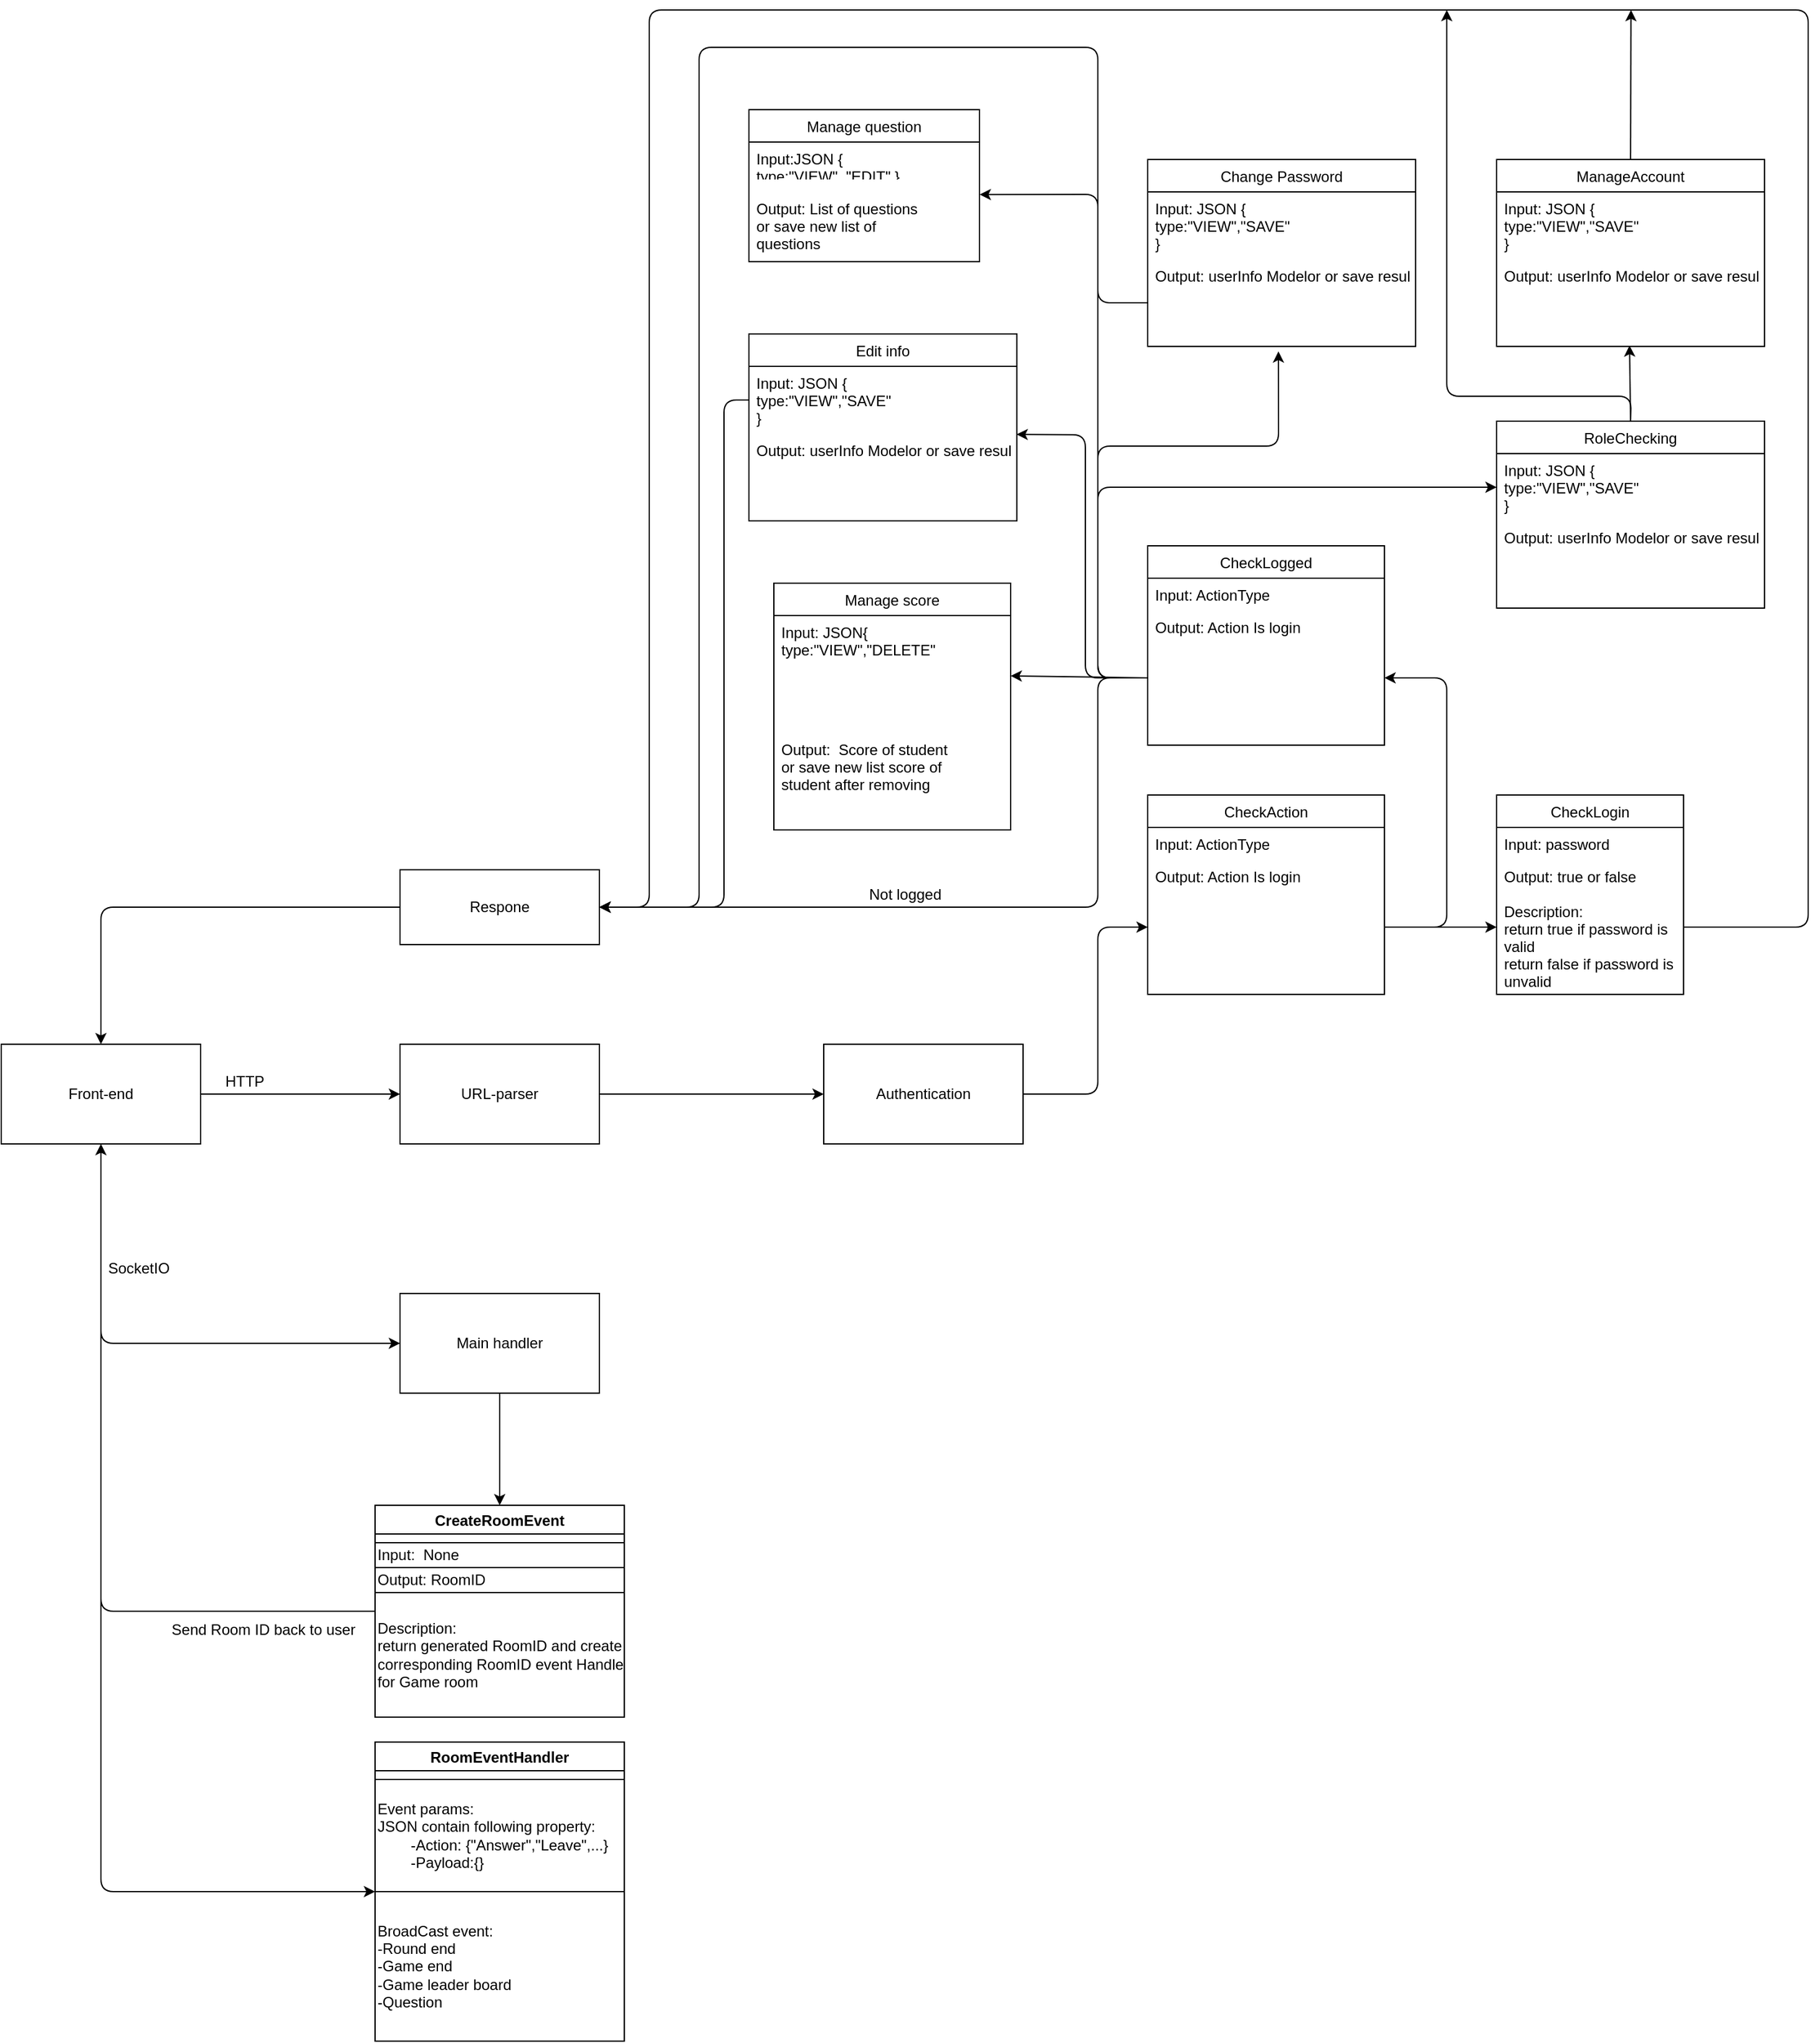 <mxfile>
    <diagram id="zlzDNkWzBY3nPm5Qsbml" name="BackEnd">
        <mxGraphModel dx="1113" dy="1813" grid="1" gridSize="10" guides="1" tooltips="1" connect="1" arrows="1" fold="1" page="1" pageScale="1" pageWidth="850" pageHeight="1100" math="0" shadow="0">
            <root>
                <mxCell id="0"/>
                <mxCell id="1" parent="0"/>
                <mxCell id="KoJjdDhNUGe4t5XkSzCP-14" style="edgeStyle=none;html=1;exitX=1;exitY=0.5;exitDx=0;exitDy=0;entryX=0;entryY=0.5;entryDx=0;entryDy=0;" edge="1" parent="1" source="KoJjdDhNUGe4t5XkSzCP-11" target="KoJjdDhNUGe4t5XkSzCP-12">
                    <mxGeometry relative="1" as="geometry"/>
                </mxCell>
                <mxCell id="KoJjdDhNUGe4t5XkSzCP-17" style="edgeStyle=none;html=1;exitX=0.5;exitY=1;exitDx=0;exitDy=0;entryX=0;entryY=0.5;entryDx=0;entryDy=0;" edge="1" parent="1" source="KoJjdDhNUGe4t5XkSzCP-11" target="KoJjdDhNUGe4t5XkSzCP-16">
                    <mxGeometry relative="1" as="geometry">
                        <Array as="points">
                            <mxPoint x="120" y="400"/>
                        </Array>
                    </mxGeometry>
                </mxCell>
                <mxCell id="KoJjdDhNUGe4t5XkSzCP-43" style="edgeStyle=none;html=1;exitX=0.5;exitY=1;exitDx=0;exitDy=0;entryX=0;entryY=0.5;entryDx=0;entryDy=0;" edge="1" parent="1" source="KoJjdDhNUGe4t5XkSzCP-11" target="KoJjdDhNUGe4t5XkSzCP-39">
                    <mxGeometry relative="1" as="geometry">
                        <Array as="points">
                            <mxPoint x="120" y="840"/>
                        </Array>
                    </mxGeometry>
                </mxCell>
                <mxCell id="KoJjdDhNUGe4t5XkSzCP-11" value="Front-end" style="rounded=0;whiteSpace=wrap;html=1;" vertex="1" parent="1">
                    <mxGeometry x="40" y="160" width="160" height="80" as="geometry"/>
                </mxCell>
                <mxCell id="KoJjdDhNUGe4t5XkSzCP-44" style="edgeStyle=none;html=1;exitX=1;exitY=0.5;exitDx=0;exitDy=0;entryX=0;entryY=0.5;entryDx=0;entryDy=0;" edge="1" parent="1" source="KoJjdDhNUGe4t5XkSzCP-12" target="3">
                    <mxGeometry relative="1" as="geometry"/>
                </mxCell>
                <mxCell id="KoJjdDhNUGe4t5XkSzCP-12" value="URL-parser" style="rounded=0;whiteSpace=wrap;html=1;" vertex="1" parent="1">
                    <mxGeometry x="360" y="160" width="160" height="80" as="geometry"/>
                </mxCell>
                <mxCell id="KoJjdDhNUGe4t5XkSzCP-15" value="HTTP" style="text;html=1;align=center;verticalAlign=middle;resizable=0;points=[];autosize=1;strokeColor=none;" vertex="1" parent="1">
                    <mxGeometry x="210" y="180" width="50" height="20" as="geometry"/>
                </mxCell>
                <mxCell id="KoJjdDhNUGe4t5XkSzCP-36" style="edgeStyle=none;html=1;exitX=0.5;exitY=1;exitDx=0;exitDy=0;entryX=0.5;entryY=0;entryDx=0;entryDy=0;" edge="1" parent="1" source="KoJjdDhNUGe4t5XkSzCP-16" target="KoJjdDhNUGe4t5XkSzCP-29">
                    <mxGeometry relative="1" as="geometry"/>
                </mxCell>
                <mxCell id="KoJjdDhNUGe4t5XkSzCP-16" value="Main handler" style="rounded=0;whiteSpace=wrap;html=1;" vertex="1" parent="1">
                    <mxGeometry x="360" y="360" width="160" height="80" as="geometry"/>
                </mxCell>
                <mxCell id="KoJjdDhNUGe4t5XkSzCP-51" style="edgeStyle=none;html=1;exitX=1;exitY=0.5;exitDx=0;exitDy=0;entryX=0;entryY=0.5;entryDx=0;entryDy=0;" edge="1" parent="1" source="3" target="KoJjdDhNUGe4t5XkSzCP-49">
                    <mxGeometry relative="1" as="geometry">
                        <Array as="points">
                            <mxPoint x="920" y="200"/>
                            <mxPoint x="920" y="66"/>
                        </Array>
                    </mxGeometry>
                </mxCell>
                <mxCell id="3" value="Authentication" style="rounded=0;whiteSpace=wrap;html=1;" vertex="1" parent="1">
                    <mxGeometry x="700" y="160" width="160" height="80" as="geometry"/>
                </mxCell>
                <mxCell id="KoJjdDhNUGe4t5XkSzCP-37" style="edgeStyle=none;html=1;exitX=0;exitY=0.5;exitDx=0;exitDy=0;entryX=0.5;entryY=1;entryDx=0;entryDy=0;" edge="1" parent="1" source="KoJjdDhNUGe4t5XkSzCP-29" target="KoJjdDhNUGe4t5XkSzCP-11">
                    <mxGeometry relative="1" as="geometry">
                        <mxPoint x="120" y="635" as="targetPoint"/>
                        <Array as="points">
                            <mxPoint x="120" y="615"/>
                        </Array>
                    </mxGeometry>
                </mxCell>
                <mxCell id="KoJjdDhNUGe4t5XkSzCP-29" value="CreateRoomEvent" style="swimlane;" vertex="1" parent="1">
                    <mxGeometry x="340" y="530" width="200" height="170" as="geometry"/>
                </mxCell>
                <mxCell id="KoJjdDhNUGe4t5XkSzCP-31" value="Input:&amp;nbsp; None" style="rounded=0;whiteSpace=wrap;html=1;align=left;" vertex="1" parent="KoJjdDhNUGe4t5XkSzCP-29">
                    <mxGeometry y="30" width="200" height="20" as="geometry"/>
                </mxCell>
                <mxCell id="KoJjdDhNUGe4t5XkSzCP-34" value="Output: RoomID" style="rounded=0;whiteSpace=wrap;html=1;align=left;" vertex="1" parent="KoJjdDhNUGe4t5XkSzCP-29">
                    <mxGeometry y="50" width="200" height="20" as="geometry"/>
                </mxCell>
                <mxCell id="KoJjdDhNUGe4t5XkSzCP-35" value="Description:&lt;br&gt;return generated RoomID and create corresponding RoomID event Handle for Game room" style="rounded=0;whiteSpace=wrap;html=1;align=left;" vertex="1" parent="KoJjdDhNUGe4t5XkSzCP-29">
                    <mxGeometry y="70" width="200" height="100" as="geometry"/>
                </mxCell>
                <mxCell id="11" value="CheckLogin" style="swimlane;fontStyle=0;childLayout=stackLayout;horizontal=1;startSize=26;horizontalStack=0;resizeParent=1;resizeParentMax=0;resizeLast=0;collapsible=1;marginBottom=0;" vertex="1" parent="1">
                    <mxGeometry x="1240" y="-40" width="150" height="160" as="geometry"/>
                </mxCell>
                <mxCell id="13" value="Input: password " style="text;strokeColor=none;fillColor=none;align=left;verticalAlign=top;spacingLeft=4;spacingRight=4;overflow=hidden;rotatable=0;points=[[0,0.5],[1,0.5]];portConstraint=eastwest;" vertex="1" parent="11">
                    <mxGeometry y="26" width="150" height="26" as="geometry"/>
                </mxCell>
                <mxCell id="14" value="Output: true or false&#10;&#10;Description:&#10;return true if password is &#10;valid&#10;return false if password is&#10;unvalid" style="text;strokeColor=none;fillColor=none;align=left;verticalAlign=top;spacingLeft=4;spacingRight=4;overflow=hidden;rotatable=0;points=[[0,0.5],[1,0.5]];portConstraint=eastwest;" vertex="1" parent="11">
                    <mxGeometry y="52" width="150" height="108" as="geometry"/>
                </mxCell>
                <mxCell id="15" value="Respone" style="rounded=0;whiteSpace=wrap;html=1;" vertex="1" parent="1">
                    <mxGeometry x="360" y="20" width="160" height="60" as="geometry"/>
                </mxCell>
                <mxCell id="KoJjdDhNUGe4t5XkSzCP-38" value="Send Room ID back to user&lt;br&gt;" style="text;html=1;align=center;verticalAlign=middle;resizable=0;points=[];autosize=1;strokeColor=none;" vertex="1" parent="1">
                    <mxGeometry x="170" y="620" width="160" height="20" as="geometry"/>
                </mxCell>
                <mxCell id="KoJjdDhNUGe4t5XkSzCP-39" value="RoomEventHandler" style="swimlane;" vertex="1" parent="1">
                    <mxGeometry x="340" y="720" width="200" height="240" as="geometry"/>
                </mxCell>
                <mxCell id="KoJjdDhNUGe4t5XkSzCP-40" value="Event params:&amp;nbsp; &lt;br&gt;JSON contain following property:&lt;br&gt;&lt;span style=&quot;white-space: pre&quot;&gt;&#9;&lt;/span&gt;-Action: {&quot;Answer&quot;,&quot;Leave&quot;,...}&lt;br&gt;&lt;span style=&quot;white-space: pre&quot;&gt;&#9;&lt;/span&gt;-Payload:{}" style="rounded=0;whiteSpace=wrap;html=1;align=left;" vertex="1" parent="KoJjdDhNUGe4t5XkSzCP-39">
                    <mxGeometry y="30" width="200" height="90" as="geometry"/>
                </mxCell>
                <mxCell id="KoJjdDhNUGe4t5XkSzCP-41" value="BroadCast event:&lt;br&gt;-Round end&lt;br&gt;-Game end&lt;br&gt;-Game leader board&lt;br&gt;-Question" style="rounded=0;whiteSpace=wrap;html=1;align=left;" vertex="1" parent="KoJjdDhNUGe4t5XkSzCP-39">
                    <mxGeometry y="120" width="200" height="120" as="geometry"/>
                </mxCell>
                <mxCell id="18" value="" style="endArrow=classic;html=1;exitX=0;exitY=0.5;exitDx=0;exitDy=0;entryX=0.5;entryY=0;entryDx=0;entryDy=0;" edge="1" parent="1" source="15" target="KoJjdDhNUGe4t5XkSzCP-11">
                    <mxGeometry width="50" height="50" relative="1" as="geometry">
                        <mxPoint x="390" y="340" as="sourcePoint"/>
                        <mxPoint x="440" y="290" as="targetPoint"/>
                        <Array as="points">
                            <mxPoint x="120" y="50"/>
                        </Array>
                    </mxGeometry>
                </mxCell>
                <mxCell id="KoJjdDhNUGe4t5XkSzCP-47" value="CheckAction" style="swimlane;fontStyle=0;childLayout=stackLayout;horizontal=1;startSize=26;horizontalStack=0;resizeParent=1;resizeParentMax=0;resizeLast=0;collapsible=1;marginBottom=0;" vertex="1" parent="1">
                    <mxGeometry x="960" y="-40" width="190" height="160" as="geometry"/>
                </mxCell>
                <mxCell id="KoJjdDhNUGe4t5XkSzCP-48" value="Input: ActionType" style="text;strokeColor=none;fillColor=none;align=left;verticalAlign=top;spacingLeft=4;spacingRight=4;overflow=hidden;rotatable=0;points=[[0,0.5],[1,0.5]];portConstraint=eastwest;" vertex="1" parent="KoJjdDhNUGe4t5XkSzCP-47">
                    <mxGeometry y="26" width="190" height="26" as="geometry"/>
                </mxCell>
                <mxCell id="KoJjdDhNUGe4t5XkSzCP-49" value="Output: Action Is login" style="text;strokeColor=none;fillColor=none;align=left;verticalAlign=top;spacingLeft=4;spacingRight=4;overflow=hidden;rotatable=0;points=[[0,0.5],[1,0.5]];portConstraint=eastwest;" vertex="1" parent="KoJjdDhNUGe4t5XkSzCP-47">
                    <mxGeometry y="52" width="190" height="108" as="geometry"/>
                </mxCell>
                <mxCell id="KoJjdDhNUGe4t5XkSzCP-50" style="edgeStyle=none;html=1;exitX=1;exitY=0.5;exitDx=0;exitDy=0;entryX=0;entryY=0.5;entryDx=0;entryDy=0;" edge="1" parent="1" source="KoJjdDhNUGe4t5XkSzCP-49" target="14">
                    <mxGeometry relative="1" as="geometry"/>
                </mxCell>
                <mxCell id="KoJjdDhNUGe4t5XkSzCP-53" value="CheckLogged" style="swimlane;fontStyle=0;childLayout=stackLayout;horizontal=1;startSize=26;horizontalStack=0;resizeParent=1;resizeParentMax=0;resizeLast=0;collapsible=1;marginBottom=0;" vertex="1" parent="1">
                    <mxGeometry x="960" y="-240" width="190" height="160" as="geometry"/>
                </mxCell>
                <mxCell id="KoJjdDhNUGe4t5XkSzCP-54" value="Input: ActionType" style="text;strokeColor=none;fillColor=none;align=left;verticalAlign=top;spacingLeft=4;spacingRight=4;overflow=hidden;rotatable=0;points=[[0,0.5],[1,0.5]];portConstraint=eastwest;" vertex="1" parent="KoJjdDhNUGe4t5XkSzCP-53">
                    <mxGeometry y="26" width="190" height="26" as="geometry"/>
                </mxCell>
                <mxCell id="KoJjdDhNUGe4t5XkSzCP-55" value="Output: Action Is login" style="text;strokeColor=none;fillColor=none;align=left;verticalAlign=top;spacingLeft=4;spacingRight=4;overflow=hidden;rotatable=0;points=[[0,0.5],[1,0.5]];portConstraint=eastwest;" vertex="1" parent="KoJjdDhNUGe4t5XkSzCP-53">
                    <mxGeometry y="52" width="190" height="108" as="geometry"/>
                </mxCell>
                <mxCell id="KoJjdDhNUGe4t5XkSzCP-58" style="edgeStyle=none;html=1;exitX=1;exitY=0.5;exitDx=0;exitDy=0;entryX=1;entryY=0.5;entryDx=0;entryDy=0;" edge="1" parent="1" source="KoJjdDhNUGe4t5XkSzCP-49" target="KoJjdDhNUGe4t5XkSzCP-55">
                    <mxGeometry relative="1" as="geometry">
                        <Array as="points">
                            <mxPoint x="1200" y="66"/>
                            <mxPoint x="1200" y="-134"/>
                        </Array>
                    </mxGeometry>
                </mxCell>
                <mxCell id="KoJjdDhNUGe4t5XkSzCP-59" style="edgeStyle=none;html=1;exitX=0;exitY=0.5;exitDx=0;exitDy=0;entryX=1;entryY=0.5;entryDx=0;entryDy=0;" edge="1" parent="1" source="KoJjdDhNUGe4t5XkSzCP-55" target="15">
                    <mxGeometry relative="1" as="geometry">
                        <Array as="points">
                            <mxPoint x="920" y="-134"/>
                            <mxPoint x="920" y="-50"/>
                            <mxPoint x="920" y="50"/>
                        </Array>
                    </mxGeometry>
                </mxCell>
                <mxCell id="KoJjdDhNUGe4t5XkSzCP-65" style="edgeStyle=none;html=1;exitX=0;exitY=0.5;exitDx=0;exitDy=0;entryX=1;entryY=0.5;entryDx=0;entryDy=0;" edge="1" parent="1" source="KoJjdDhNUGe4t5XkSzCP-68" target="15">
                    <mxGeometry relative="1" as="geometry">
                        <mxPoint x="690" y="-320" as="sourcePoint"/>
                        <Array as="points">
                            <mxPoint x="620" y="-357"/>
                            <mxPoint x="620" y="50"/>
                        </Array>
                    </mxGeometry>
                </mxCell>
                <mxCell id="KoJjdDhNUGe4t5XkSzCP-61" style="edgeStyle=none;html=1;exitX=0;exitY=0.5;exitDx=0;exitDy=0;entryX=1.001;entryY=0.23;entryDx=0;entryDy=0;entryPerimeter=0;" edge="1" parent="1" source="KoJjdDhNUGe4t5XkSzCP-55" target="26">
                    <mxGeometry relative="1" as="geometry">
                        <mxPoint x="850" y="-320" as="targetPoint"/>
                        <Array as="points">
                            <mxPoint x="920" y="-134"/>
                            <mxPoint x="920" y="-522"/>
                        </Array>
                    </mxGeometry>
                </mxCell>
                <mxCell id="KoJjdDhNUGe4t5XkSzCP-64" style="edgeStyle=none;html=1;exitX=0;exitY=0.5;exitDx=0;exitDy=0;entryX=1;entryY=0.5;entryDx=0;entryDy=0;" edge="1" parent="1" source="KoJjdDhNUGe4t5XkSzCP-55">
                    <mxGeometry relative="1" as="geometry">
                        <Array as="points">
                            <mxPoint x="890" y="-134"/>
                            <mxPoint x="890" y="-200"/>
                        </Array>
                    </mxGeometry>
                </mxCell>
                <mxCell id="KoJjdDhNUGe4t5XkSzCP-66" value="Not logged" style="text;html=1;align=center;verticalAlign=middle;resizable=0;points=[];autosize=1;strokeColor=none;" vertex="1" parent="1">
                    <mxGeometry x="730" y="30" width="70" height="20" as="geometry"/>
                </mxCell>
                <mxCell id="KoJjdDhNUGe4t5XkSzCP-67" value="Edit info" style="swimlane;fontStyle=0;childLayout=stackLayout;horizontal=1;startSize=26;horizontalStack=0;resizeParent=1;resizeParentMax=0;resizeLast=0;collapsible=1;marginBottom=0;" vertex="1" parent="1">
                    <mxGeometry x="640" y="-410" width="215" height="150" as="geometry"/>
                </mxCell>
                <mxCell id="KoJjdDhNUGe4t5XkSzCP-68" value="Input: JSON {&#10;type:&quot;VIEW&quot;,&quot;SAVE&quot;&#10;}" style="text;strokeColor=none;fillColor=none;align=left;verticalAlign=top;spacingLeft=4;spacingRight=4;overflow=hidden;rotatable=0;points=[[0,0.5],[1,0.5]];portConstraint=eastwest;" vertex="1" parent="KoJjdDhNUGe4t5XkSzCP-67">
                    <mxGeometry y="26" width="215" height="54" as="geometry"/>
                </mxCell>
                <mxCell id="KoJjdDhNUGe4t5XkSzCP-69" value="Output: userInfo Modelor or save result" style="text;strokeColor=none;fillColor=none;align=left;verticalAlign=top;spacingLeft=4;spacingRight=4;overflow=hidden;rotatable=0;points=[[0,0.5],[1,0.5]];portConstraint=eastwest;" vertex="1" parent="KoJjdDhNUGe4t5XkSzCP-67">
                    <mxGeometry y="80" width="215" height="70" as="geometry"/>
                </mxCell>
                <mxCell id="KoJjdDhNUGe4t5XkSzCP-70" value="SocketIO&lt;br&gt;" style="text;html=1;align=center;verticalAlign=middle;resizable=0;points=[];autosize=1;strokeColor=none;" vertex="1" parent="1">
                    <mxGeometry x="120" y="330" width="60" height="20" as="geometry"/>
                </mxCell>
                <mxCell id="KoJjdDhNUGe4t5XkSzCP-71" style="edgeStyle=none;html=1;exitX=1;exitY=0.5;exitDx=0;exitDy=0;entryX=1;entryY=0.5;entryDx=0;entryDy=0;" edge="1" parent="1" source="14" target="15">
                    <mxGeometry relative="1" as="geometry">
                        <mxPoint x="1440" y="66.294" as="targetPoint"/>
                        <Array as="points">
                            <mxPoint x="1490" y="66"/>
                            <mxPoint x="1490" y="-670"/>
                            <mxPoint x="560" y="-670"/>
                            <mxPoint x="560" y="50"/>
                        </Array>
                    </mxGeometry>
                </mxCell>
                <mxCell id="KoJjdDhNUGe4t5XkSzCP-72" value="Change Password" style="swimlane;fontStyle=0;childLayout=stackLayout;horizontal=1;startSize=26;horizontalStack=0;resizeParent=1;resizeParentMax=0;resizeLast=0;collapsible=1;marginBottom=0;" vertex="1" parent="1">
                    <mxGeometry x="960" y="-550" width="215" height="150" as="geometry"/>
                </mxCell>
                <mxCell id="KoJjdDhNUGe4t5XkSzCP-73" value="Input: JSON {&#10;type:&quot;VIEW&quot;,&quot;SAVE&quot;&#10;}" style="text;strokeColor=none;fillColor=none;align=left;verticalAlign=top;spacingLeft=4;spacingRight=4;overflow=hidden;rotatable=0;points=[[0,0.5],[1,0.5]];portConstraint=eastwest;" vertex="1" parent="KoJjdDhNUGe4t5XkSzCP-72">
                    <mxGeometry y="26" width="215" height="54" as="geometry"/>
                </mxCell>
                <mxCell id="KoJjdDhNUGe4t5XkSzCP-74" value="Output: userInfo Modelor or save result" style="text;strokeColor=none;fillColor=none;align=left;verticalAlign=top;spacingLeft=4;spacingRight=4;overflow=hidden;rotatable=0;points=[[0,0.5],[1,0.5]];portConstraint=eastwest;" vertex="1" parent="KoJjdDhNUGe4t5XkSzCP-72">
                    <mxGeometry y="80" width="215" height="70" as="geometry"/>
                </mxCell>
                <mxCell id="23" value="Manage question" style="swimlane;fontStyle=0;childLayout=stackLayout;horizontal=1;startSize=26;horizontalStack=0;resizeParent=1;resizeParentMax=0;resizeLast=0;collapsible=1;marginBottom=0;" vertex="1" parent="1">
                    <mxGeometry x="640" y="-590" width="185" height="122" as="geometry"/>
                </mxCell>
                <mxCell id="24" value="Input:JSON {&#10;type:&quot;VIEW&quot;,,&quot;EDIT&quot; }&#10;&#10;Output: list of question or&#10;save new list of question&#10;after editing" style="text;strokeColor=none;fillColor=none;align=left;verticalAlign=top;spacingLeft=4;spacingRight=4;overflow=hidden;rotatable=0;points=[[0,0.5],[1,0.5]];portConstraint=eastwest;" vertex="1" parent="23">
                    <mxGeometry y="26" width="185" height="26" as="geometry"/>
                </mxCell>
                <mxCell id="26" value="&#10;Output: List of questions&#10;or save new list of &#10;questions " style="text;strokeColor=none;fillColor=none;align=left;verticalAlign=top;spacingLeft=4;spacingRight=4;overflow=hidden;rotatable=0;points=[[0,0.5],[1,0.5]];portConstraint=eastwest;" vertex="1" parent="23">
                    <mxGeometry y="52" width="185" height="70" as="geometry"/>
                </mxCell>
                <mxCell id="KoJjdDhNUGe4t5XkSzCP-75" style="edgeStyle=none;html=1;exitX=0;exitY=0.5;exitDx=0;exitDy=0;entryX=0.488;entryY=1.057;entryDx=0;entryDy=0;entryPerimeter=0;" edge="1" parent="1" source="KoJjdDhNUGe4t5XkSzCP-55" target="KoJjdDhNUGe4t5XkSzCP-74">
                    <mxGeometry relative="1" as="geometry">
                        <Array as="points">
                            <mxPoint x="920" y="-134"/>
                            <mxPoint x="920" y="-320"/>
                            <mxPoint x="1065" y="-320"/>
                        </Array>
                    </mxGeometry>
                </mxCell>
                <mxCell id="KoJjdDhNUGe4t5XkSzCP-76" style="edgeStyle=none;html=1;exitX=0;exitY=0.5;exitDx=0;exitDy=0;entryX=1;entryY=0.5;entryDx=0;entryDy=0;" edge="1" parent="1" source="KoJjdDhNUGe4t5XkSzCP-74" target="15">
                    <mxGeometry relative="1" as="geometry">
                        <Array as="points">
                            <mxPoint x="920" y="-435"/>
                            <mxPoint x="920" y="-640"/>
                            <mxPoint x="600" y="-640"/>
                            <mxPoint x="600" y="50"/>
                        </Array>
                    </mxGeometry>
                </mxCell>
                <mxCell id="KoJjdDhNUGe4t5XkSzCP-89" style="edgeStyle=none;html=1;exitX=0.5;exitY=0;exitDx=0;exitDy=0;" edge="1" parent="1" source="KoJjdDhNUGe4t5XkSzCP-80">
                    <mxGeometry relative="1" as="geometry">
                        <mxPoint x="1347.824" y="-670.0" as="targetPoint"/>
                    </mxGeometry>
                </mxCell>
                <mxCell id="KoJjdDhNUGe4t5XkSzCP-80" value="ManageAccount" style="swimlane;fontStyle=0;childLayout=stackLayout;horizontal=1;startSize=26;horizontalStack=0;resizeParent=1;resizeParentMax=0;resizeLast=0;collapsible=1;marginBottom=0;" vertex="1" parent="1">
                    <mxGeometry x="1240" y="-550" width="215" height="150" as="geometry"/>
                </mxCell>
                <mxCell id="KoJjdDhNUGe4t5XkSzCP-81" value="Input: JSON {&#10;type:&quot;VIEW&quot;,&quot;SAVE&quot;&#10;}" style="text;strokeColor=none;fillColor=none;align=left;verticalAlign=top;spacingLeft=4;spacingRight=4;overflow=hidden;rotatable=0;points=[[0,0.5],[1,0.5]];portConstraint=eastwest;" vertex="1" parent="KoJjdDhNUGe4t5XkSzCP-80">
                    <mxGeometry y="26" width="215" height="54" as="geometry"/>
                </mxCell>
                <mxCell id="KoJjdDhNUGe4t5XkSzCP-82" value="Output: userInfo Modelor or save result" style="text;strokeColor=none;fillColor=none;align=left;verticalAlign=top;spacingLeft=4;spacingRight=4;overflow=hidden;rotatable=0;points=[[0,0.5],[1,0.5]];portConstraint=eastwest;" vertex="1" parent="KoJjdDhNUGe4t5XkSzCP-80">
                    <mxGeometry y="80" width="215" height="70" as="geometry"/>
                </mxCell>
                <mxCell id="KoJjdDhNUGe4t5XkSzCP-83" style="edgeStyle=none;html=1;exitX=0;exitY=0.5;exitDx=0;exitDy=0;entryX=0;entryY=0.5;entryDx=0;entryDy=0;" edge="1" parent="1" source="KoJjdDhNUGe4t5XkSzCP-55" target="KoJjdDhNUGe4t5XkSzCP-85">
                    <mxGeometry relative="1" as="geometry">
                        <mxPoint x="1340" y="-260.0" as="targetPoint"/>
                        <Array as="points">
                            <mxPoint x="920" y="-134"/>
                            <mxPoint x="920" y="-287"/>
                        </Array>
                    </mxGeometry>
                </mxCell>
                <mxCell id="KoJjdDhNUGe4t5XkSzCP-88" style="edgeStyle=none;html=1;exitX=0.5;exitY=0;exitDx=0;exitDy=0;entryX=0.496;entryY=0.989;entryDx=0;entryDy=0;entryPerimeter=0;" edge="1" parent="1" source="KoJjdDhNUGe4t5XkSzCP-84" target="KoJjdDhNUGe4t5XkSzCP-82">
                    <mxGeometry relative="1" as="geometry"/>
                </mxCell>
                <mxCell id="KoJjdDhNUGe4t5XkSzCP-90" style="edgeStyle=none;html=1;exitX=0.5;exitY=0;exitDx=0;exitDy=0;" edge="1" parent="1" source="KoJjdDhNUGe4t5XkSzCP-84">
                    <mxGeometry relative="1" as="geometry">
                        <mxPoint x="1200" y="-670.0" as="targetPoint"/>
                        <Array as="points">
                            <mxPoint x="1348" y="-360"/>
                            <mxPoint x="1200" y="-360"/>
                        </Array>
                    </mxGeometry>
                </mxCell>
                <mxCell id="KoJjdDhNUGe4t5XkSzCP-84" value="RoleChecking" style="swimlane;fontStyle=0;childLayout=stackLayout;horizontal=1;startSize=26;horizontalStack=0;resizeParent=1;resizeParentMax=0;resizeLast=0;collapsible=1;marginBottom=0;" vertex="1" parent="1">
                    <mxGeometry x="1240" y="-340" width="215" height="150" as="geometry"/>
                </mxCell>
                <mxCell id="KoJjdDhNUGe4t5XkSzCP-85" value="Input: JSON {&#10;type:&quot;VIEW&quot;,&quot;SAVE&quot;&#10;}" style="text;strokeColor=none;fillColor=none;align=left;verticalAlign=top;spacingLeft=4;spacingRight=4;overflow=hidden;rotatable=0;points=[[0,0.5],[1,0.5]];portConstraint=eastwest;" vertex="1" parent="KoJjdDhNUGe4t5XkSzCP-84">
                    <mxGeometry y="26" width="215" height="54" as="geometry"/>
                </mxCell>
                <mxCell id="KoJjdDhNUGe4t5XkSzCP-86" value="Output: userInfo Modelor or save result" style="text;strokeColor=none;fillColor=none;align=left;verticalAlign=top;spacingLeft=4;spacingRight=4;overflow=hidden;rotatable=0;points=[[0,0.5],[1,0.5]];portConstraint=eastwest;" vertex="1" parent="KoJjdDhNUGe4t5XkSzCP-84">
                    <mxGeometry y="80" width="215" height="70" as="geometry"/>
                </mxCell>
                <mxCell id="19" value="Manage score" style="swimlane;fontStyle=0;childLayout=stackLayout;horizontal=1;startSize=26;horizontalStack=0;resizeParent=1;resizeParentMax=0;resizeLast=0;collapsible=1;marginBottom=0;" vertex="1" parent="1">
                    <mxGeometry x="660" y="-210" width="190" height="198" as="geometry"/>
                </mxCell>
                <mxCell id="20" value="Input: JSON{&#10;type:&quot;VIEW&quot;,&quot;DELETE&quot;&#10;  &#10;" style="text;strokeColor=none;fillColor=none;align=left;verticalAlign=top;spacingLeft=4;spacingRight=4;overflow=hidden;rotatable=0;points=[[0,0.5],[1,0.5]];portConstraint=eastwest;" vertex="1" parent="19">
                    <mxGeometry y="26" width="190" height="94" as="geometry"/>
                </mxCell>
                <mxCell id="21" value="Output:  Score of student&#10;or save new list score of&#10;student after removing &#10;&#10;" style="text;strokeColor=none;fillColor=none;align=left;verticalAlign=top;spacingLeft=4;spacingRight=4;overflow=hidden;rotatable=0;points=[[0,0.5],[1,0.5]];portConstraint=eastwest;" vertex="1" parent="19">
                    <mxGeometry y="120" width="190" height="78" as="geometry"/>
                </mxCell>
                <mxCell id="28" value="" style="endArrow=classic;html=1;exitX=0;exitY=0.5;exitDx=0;exitDy=0;" edge="1" parent="1" source="KoJjdDhNUGe4t5XkSzCP-55" target="20">
                    <mxGeometry width="50" height="50" relative="1" as="geometry">
                        <mxPoint x="910" y="20" as="sourcePoint"/>
                        <mxPoint x="960" y="-30" as="targetPoint"/>
                    </mxGeometry>
                </mxCell>
                <mxCell id="29" value="" style="endArrow=classic;html=1;exitX=0;exitY=0.5;exitDx=0;exitDy=0;entryX=0.999;entryY=0.009;entryDx=0;entryDy=0;entryPerimeter=0;" edge="1" parent="1" source="KoJjdDhNUGe4t5XkSzCP-55" target="KoJjdDhNUGe4t5XkSzCP-69">
                    <mxGeometry width="50" height="50" relative="1" as="geometry">
                        <mxPoint x="970" y="-220" as="sourcePoint"/>
                        <mxPoint x="1020" y="-270" as="targetPoint"/>
                        <Array as="points">
                            <mxPoint x="910" y="-134"/>
                            <mxPoint x="910" y="-329"/>
                        </Array>
                    </mxGeometry>
                </mxCell>
            </root>
        </mxGraphModel>
    </diagram>
</mxfile>